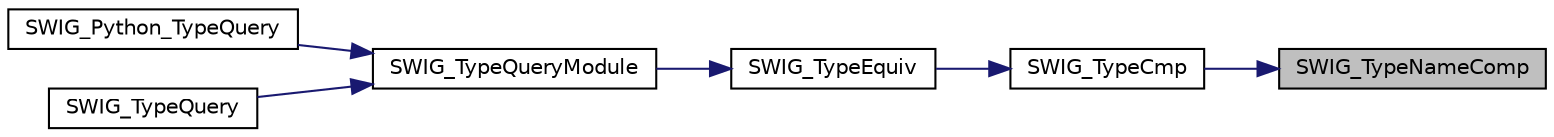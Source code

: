 digraph "SWIG_TypeNameComp"
{
 // LATEX_PDF_SIZE
  edge [fontname="Helvetica",fontsize="10",labelfontname="Helvetica",labelfontsize="10"];
  node [fontname="Helvetica",fontsize="10",shape=record];
  rankdir="RL";
  Node1 [label="SWIG_TypeNameComp",height=0.2,width=0.4,color="black", fillcolor="grey75", style="filled", fontcolor="black",tooltip=" "];
  Node1 -> Node2 [dir="back",color="midnightblue",fontsize="10",style="solid",fontname="Helvetica"];
  Node2 [label="SWIG_TypeCmp",height=0.2,width=0.4,color="black", fillcolor="white", style="filled",URL="$de/d48/swig__runtime_8h.html#a73131c439c907ed987c34da85b95a597",tooltip=" "];
  Node2 -> Node3 [dir="back",color="midnightblue",fontsize="10",style="solid",fontname="Helvetica"];
  Node3 [label="SWIG_TypeEquiv",height=0.2,width=0.4,color="black", fillcolor="white", style="filled",URL="$de/d48/swig__runtime_8h.html#a23ecf039d651082ffc7582c4f50af780",tooltip=" "];
  Node3 -> Node4 [dir="back",color="midnightblue",fontsize="10",style="solid",fontname="Helvetica"];
  Node4 [label="SWIG_TypeQueryModule",height=0.2,width=0.4,color="black", fillcolor="white", style="filled",URL="$de/d48/swig__runtime_8h.html#a4b7f2bcada11306d1a591792b715e870",tooltip=" "];
  Node4 -> Node5 [dir="back",color="midnightblue",fontsize="10",style="solid",fontname="Helvetica"];
  Node5 [label="SWIG_Python_TypeQuery",height=0.2,width=0.4,color="black", fillcolor="white", style="filled",URL="$de/d48/swig__runtime_8h.html#a849118cf6e81c481c06003b5324c397d",tooltip=" "];
  Node4 -> Node6 [dir="back",color="midnightblue",fontsize="10",style="solid",fontname="Helvetica"];
  Node6 [label="SWIG_TypeQuery",height=0.2,width=0.4,color="black", fillcolor="white", style="filled",URL="$de/d48/swig__runtime_8h.html#a78451996ceecfd07e89f9cdbbcdbeadc",tooltip=" "];
}
